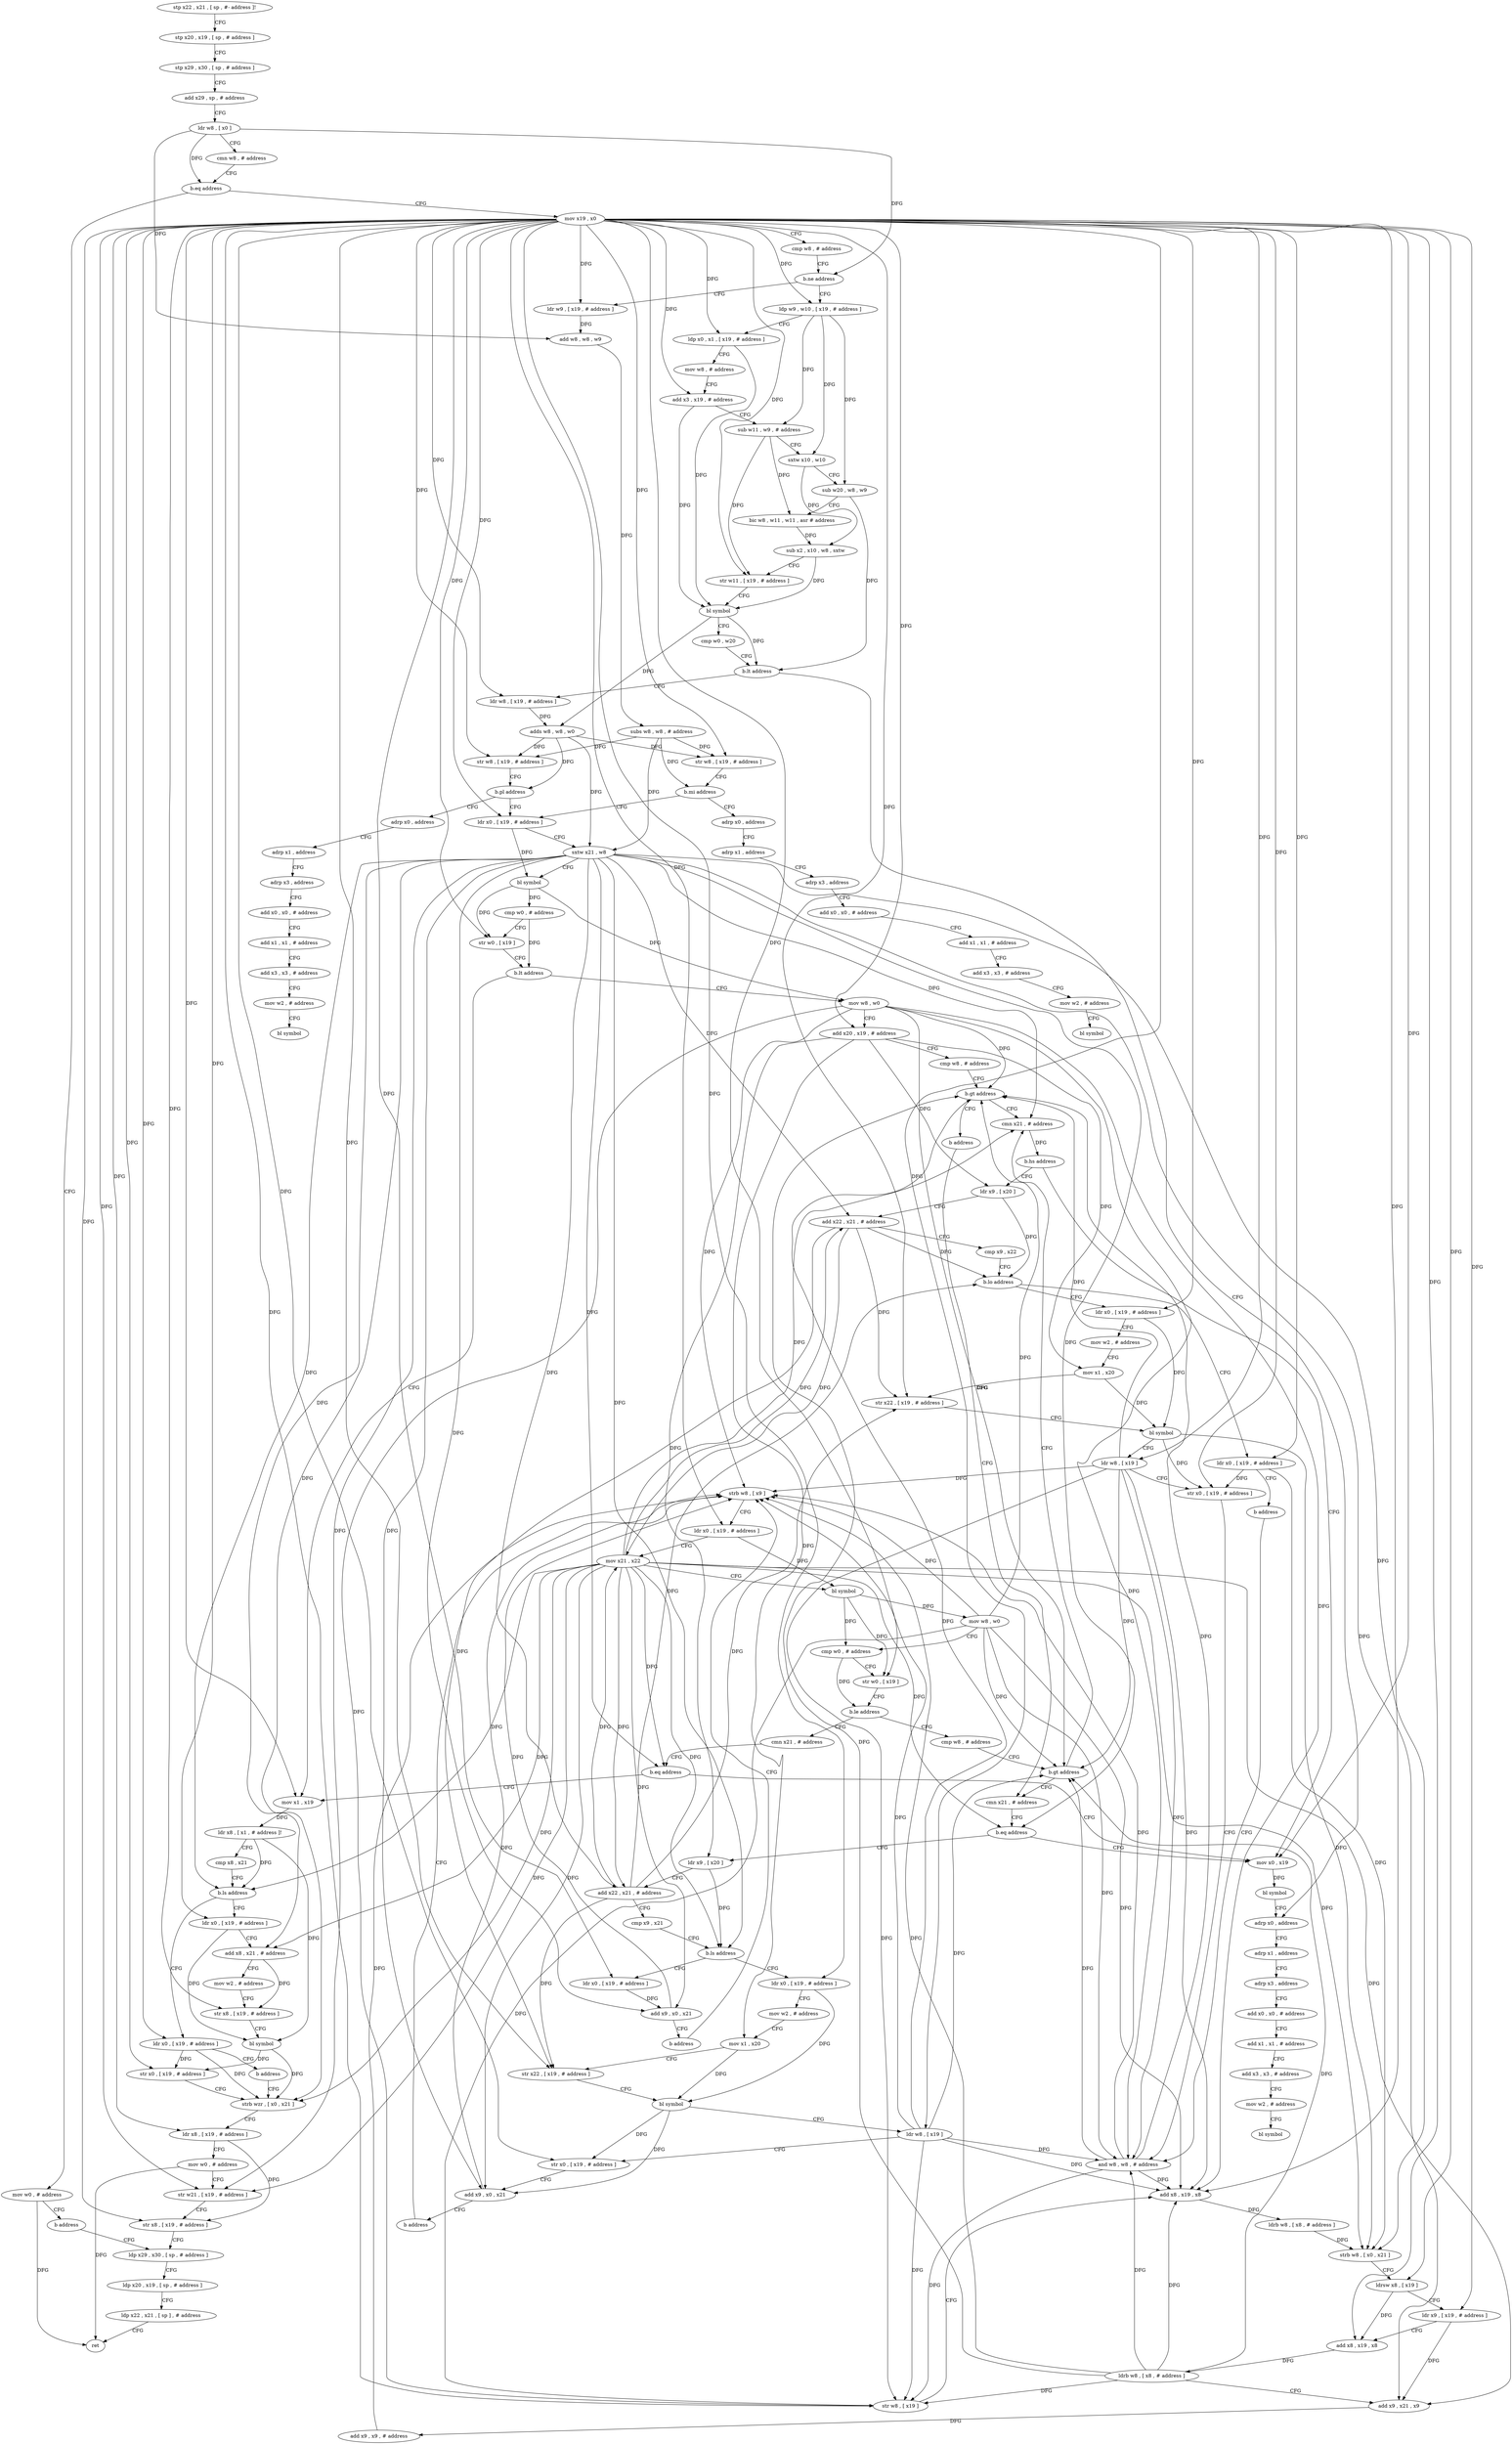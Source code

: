 digraph "func" {
"4210508" [label = "stp x22 , x21 , [ sp , #- address ]!" ]
"4210512" [label = "stp x20 , x19 , [ sp , # address ]" ]
"4210516" [label = "stp x29 , x30 , [ sp , # address ]" ]
"4210520" [label = "add x29 , sp , # address" ]
"4210524" [label = "ldr w8 , [ x0 ]" ]
"4210528" [label = "cmn w8 , # address" ]
"4210532" [label = "b.eq address" ]
"4210648" [label = "mov w0 , # address" ]
"4210536" [label = "mov x19 , x0" ]
"4210652" [label = "b address" ]
"4211012" [label = "ldp x29 , x30 , [ sp , # address ]" ]
"4210540" [label = "cmp w8 , # address" ]
"4210544" [label = "b.ne address" ]
"4210656" [label = "ldr w9 , [ x19 , # address ]" ]
"4210548" [label = "ldp w9 , w10 , [ x19 , # address ]" ]
"4211016" [label = "ldp x20 , x19 , [ sp , # address ]" ]
"4211020" [label = "ldp x22 , x21 , [ sp ] , # address" ]
"4211024" [label = "ret" ]
"4210660" [label = "add w8 , w8 , w9" ]
"4210664" [label = "subs w8 , w8 , # address" ]
"4210668" [label = "str w8 , [ x19 , # address ]" ]
"4210672" [label = "b.mi address" ]
"4211068" [label = "adrp x0 , address" ]
"4210676" [label = "ldr x0 , [ x19 , # address ]" ]
"4210552" [label = "ldp x0 , x1 , [ x19 , # address ]" ]
"4210556" [label = "mov w8 , # address" ]
"4210560" [label = "add x3 , x19 , # address" ]
"4210564" [label = "sub w11 , w9 , # address" ]
"4210568" [label = "sxtw x10 , w10" ]
"4210572" [label = "sub w20 , w8 , w9" ]
"4210576" [label = "bic w8 , w11 , w11 , asr # address" ]
"4210580" [label = "sub x2 , x10 , w8 , sxtw" ]
"4210584" [label = "str w11 , [ x19 , # address ]" ]
"4210588" [label = "bl symbol" ]
"4210592" [label = "cmp w0 , w20" ]
"4210596" [label = "b.lt address" ]
"4211036" [label = "adrp x0 , address" ]
"4210600" [label = "ldr w8 , [ x19 , # address ]" ]
"4211072" [label = "adrp x1 , address" ]
"4211076" [label = "adrp x3 , address" ]
"4211080" [label = "add x0 , x0 , # address" ]
"4211084" [label = "add x1 , x1 , # address" ]
"4211088" [label = "add x3 , x3 , # address" ]
"4211092" [label = "mov w2 , # address" ]
"4211096" [label = "bl symbol" ]
"4210680" [label = "sxtw x21 , w8" ]
"4210684" [label = "bl symbol" ]
"4210688" [label = "cmp w0 , # address" ]
"4210692" [label = "str w0 , [ x19 ]" ]
"4210696" [label = "b.lt address" ]
"4210944" [label = "mov x1 , x19" ]
"4210700" [label = "mov w8 , w0" ]
"4211040" [label = "adrp x1 , address" ]
"4211044" [label = "adrp x3 , address" ]
"4211048" [label = "add x0 , x0 , # address" ]
"4211052" [label = "add x1 , x1 , # address" ]
"4211056" [label = "add x3 , x3 , # address" ]
"4211060" [label = "mov w2 , # address" ]
"4211064" [label = "bl symbol" ]
"4210604" [label = "adds w8 , w8 , w0" ]
"4210608" [label = "str w8 , [ x19 , # address ]" ]
"4210612" [label = "b.pl address" ]
"4210616" [label = "adrp x0 , address" ]
"4210948" [label = "ldr x8 , [ x1 , # address ]!" ]
"4210952" [label = "cmp x8 , x21" ]
"4210956" [label = "b.ls address" ]
"4210968" [label = "ldr x0 , [ x19 , # address ]" ]
"4210960" [label = "ldr x0 , [ x19 , # address ]" ]
"4210704" [label = "add x20 , x19 , # address" ]
"4210708" [label = "cmp w8 , # address" ]
"4210712" [label = "b.gt address" ]
"4210868" [label = "cmn x21 , # address" ]
"4210716" [label = "b address" ]
"4210620" [label = "adrp x1 , address" ]
"4210624" [label = "adrp x3 , address" ]
"4210628" [label = "add x0 , x0 , # address" ]
"4210632" [label = "add x1 , x1 , # address" ]
"4210636" [label = "add x3 , x3 , # address" ]
"4210640" [label = "mov w2 , # address" ]
"4210644" [label = "bl symbol" ]
"4210972" [label = "add x8 , x21 , # address" ]
"4210976" [label = "mov w2 , # address" ]
"4210980" [label = "str x8 , [ x19 , # address ]" ]
"4210984" [label = "bl symbol" ]
"4210988" [label = "str x0 , [ x19 , # address ]" ]
"4210992" [label = "strb wzr , [ x0 , x21 ]" ]
"4210964" [label = "b address" ]
"4210872" [label = "b.hs address" ]
"4211028" [label = "mov x0 , x19" ]
"4210876" [label = "ldr x9 , [ x20 ]" ]
"4210832" [label = "cmn x21 , # address" ]
"4210996" [label = "ldr x8 , [ x19 , # address ]" ]
"4211000" [label = "mov w0 , # address" ]
"4211004" [label = "str w21 , [ x19 , # address ]" ]
"4211008" [label = "str x8 , [ x19 , # address ]" ]
"4211032" [label = "bl symbol" ]
"4210880" [label = "add x22 , x21 , # address" ]
"4210884" [label = "cmp x9 , x22" ]
"4210888" [label = "b.lo address" ]
"4210720" [label = "ldr x0 , [ x19 , # address ]" ]
"4210892" [label = "ldr x0 , [ x19 , # address ]" ]
"4210836" [label = "b.eq address" ]
"4210840" [label = "ldr x9 , [ x20 ]" ]
"4210724" [label = "mov w2 , # address" ]
"4210728" [label = "mov x1 , x20" ]
"4210732" [label = "str x22 , [ x19 , # address ]" ]
"4210736" [label = "bl symbol" ]
"4210740" [label = "ldr w8 , [ x19 ]" ]
"4210744" [label = "str x0 , [ x19 , # address ]" ]
"4210748" [label = "and w8 , w8 , # address" ]
"4210896" [label = "b address" ]
"4210844" [label = "add x22 , x21 , # address" ]
"4210848" [label = "cmp x9 , x21" ]
"4210852" [label = "b.ls address" ]
"4210900" [label = "ldr x0 , [ x19 , # address ]" ]
"4210856" [label = "ldr x0 , [ x19 , # address ]" ]
"4210936" [label = "cmn x21 , # address" ]
"4210940" [label = "b.eq address" ]
"4210824" [label = "cmp w8 , # address" ]
"4210828" [label = "b.gt address" ]
"4210752" [label = "str w8 , [ x19 ]" ]
"4210756" [label = "add x8 , x19 , x8" ]
"4210760" [label = "ldrb w8 , [ x8 , # address ]" ]
"4210764" [label = "strb w8 , [ x0 , x21 ]" ]
"4210768" [label = "ldrsw x8 , [ x19 ]" ]
"4210772" [label = "ldr x9 , [ x19 , # address ]" ]
"4210776" [label = "add x8 , x19 , x8" ]
"4210780" [label = "ldrb w8 , [ x8 , # address ]" ]
"4210784" [label = "add x9 , x21 , x9" ]
"4210788" [label = "add x9 , x9 , # address" ]
"4210792" [label = "strb w8 , [ x9 ]" ]
"4210904" [label = "mov w2 , # address" ]
"4210908" [label = "mov x1 , x20" ]
"4210912" [label = "str x22 , [ x19 , # address ]" ]
"4210916" [label = "bl symbol" ]
"4210920" [label = "ldr w8 , [ x19 ]" ]
"4210924" [label = "str x0 , [ x19 , # address ]" ]
"4210928" [label = "add x9 , x0 , x21" ]
"4210932" [label = "b address" ]
"4210860" [label = "add x9 , x0 , x21" ]
"4210864" [label = "b address" ]
"4210796" [label = "ldr x0 , [ x19 , # address ]" ]
"4210800" [label = "mov x21 , x22" ]
"4210804" [label = "bl symbol" ]
"4210808" [label = "mov w8 , w0" ]
"4210812" [label = "cmp w0 , # address" ]
"4210816" [label = "str w0 , [ x19 ]" ]
"4210820" [label = "b.le address" ]
"4210508" -> "4210512" [ label = "CFG" ]
"4210512" -> "4210516" [ label = "CFG" ]
"4210516" -> "4210520" [ label = "CFG" ]
"4210520" -> "4210524" [ label = "CFG" ]
"4210524" -> "4210528" [ label = "CFG" ]
"4210524" -> "4210532" [ label = "DFG" ]
"4210524" -> "4210544" [ label = "DFG" ]
"4210524" -> "4210660" [ label = "DFG" ]
"4210528" -> "4210532" [ label = "CFG" ]
"4210532" -> "4210648" [ label = "CFG" ]
"4210532" -> "4210536" [ label = "CFG" ]
"4210648" -> "4210652" [ label = "CFG" ]
"4210648" -> "4211024" [ label = "DFG" ]
"4210536" -> "4210540" [ label = "CFG" ]
"4210536" -> "4210656" [ label = "DFG" ]
"4210536" -> "4210668" [ label = "DFG" ]
"4210536" -> "4210548" [ label = "DFG" ]
"4210536" -> "4210552" [ label = "DFG" ]
"4210536" -> "4210560" [ label = "DFG" ]
"4210536" -> "4210584" [ label = "DFG" ]
"4210536" -> "4210676" [ label = "DFG" ]
"4210536" -> "4210692" [ label = "DFG" ]
"4210536" -> "4210600" [ label = "DFG" ]
"4210536" -> "4210608" [ label = "DFG" ]
"4210536" -> "4210944" [ label = "DFG" ]
"4210536" -> "4210704" [ label = "DFG" ]
"4210536" -> "4210968" [ label = "DFG" ]
"4210536" -> "4210980" [ label = "DFG" ]
"4210536" -> "4210988" [ label = "DFG" ]
"4210536" -> "4210960" [ label = "DFG" ]
"4210536" -> "4210996" [ label = "DFG" ]
"4210536" -> "4211004" [ label = "DFG" ]
"4210536" -> "4211008" [ label = "DFG" ]
"4210536" -> "4211028" [ label = "DFG" ]
"4210536" -> "4210720" [ label = "DFG" ]
"4210536" -> "4210732" [ label = "DFG" ]
"4210536" -> "4210740" [ label = "DFG" ]
"4210536" -> "4210744" [ label = "DFG" ]
"4210536" -> "4210892" [ label = "DFG" ]
"4210536" -> "4210752" [ label = "DFG" ]
"4210536" -> "4210756" [ label = "DFG" ]
"4210536" -> "4210768" [ label = "DFG" ]
"4210536" -> "4210772" [ label = "DFG" ]
"4210536" -> "4210776" [ label = "DFG" ]
"4210536" -> "4210900" [ label = "DFG" ]
"4210536" -> "4210912" [ label = "DFG" ]
"4210536" -> "4210920" [ label = "DFG" ]
"4210536" -> "4210924" [ label = "DFG" ]
"4210536" -> "4210856" [ label = "DFG" ]
"4210536" -> "4210796" [ label = "DFG" ]
"4210536" -> "4210816" [ label = "DFG" ]
"4210652" -> "4211012" [ label = "CFG" ]
"4211012" -> "4211016" [ label = "CFG" ]
"4210540" -> "4210544" [ label = "CFG" ]
"4210544" -> "4210656" [ label = "CFG" ]
"4210544" -> "4210548" [ label = "CFG" ]
"4210656" -> "4210660" [ label = "DFG" ]
"4210548" -> "4210552" [ label = "CFG" ]
"4210548" -> "4210564" [ label = "DFG" ]
"4210548" -> "4210572" [ label = "DFG" ]
"4210548" -> "4210568" [ label = "DFG" ]
"4211016" -> "4211020" [ label = "CFG" ]
"4211020" -> "4211024" [ label = "CFG" ]
"4210660" -> "4210664" [ label = "DFG" ]
"4210664" -> "4210668" [ label = "DFG" ]
"4210664" -> "4210680" [ label = "DFG" ]
"4210664" -> "4210608" [ label = "DFG" ]
"4210664" -> "4210672" [ label = "DFG" ]
"4210668" -> "4210672" [ label = "CFG" ]
"4210672" -> "4211068" [ label = "CFG" ]
"4210672" -> "4210676" [ label = "CFG" ]
"4211068" -> "4211072" [ label = "CFG" ]
"4210676" -> "4210680" [ label = "CFG" ]
"4210676" -> "4210684" [ label = "DFG" ]
"4210552" -> "4210556" [ label = "CFG" ]
"4210552" -> "4210588" [ label = "DFG" ]
"4210556" -> "4210560" [ label = "CFG" ]
"4210560" -> "4210564" [ label = "CFG" ]
"4210560" -> "4210588" [ label = "DFG" ]
"4210564" -> "4210568" [ label = "CFG" ]
"4210564" -> "4210576" [ label = "DFG" ]
"4210564" -> "4210584" [ label = "DFG" ]
"4210568" -> "4210572" [ label = "CFG" ]
"4210568" -> "4210580" [ label = "DFG" ]
"4210572" -> "4210576" [ label = "CFG" ]
"4210572" -> "4210596" [ label = "DFG" ]
"4210576" -> "4210580" [ label = "DFG" ]
"4210580" -> "4210584" [ label = "CFG" ]
"4210580" -> "4210588" [ label = "DFG" ]
"4210584" -> "4210588" [ label = "CFG" ]
"4210588" -> "4210592" [ label = "CFG" ]
"4210588" -> "4210596" [ label = "DFG" ]
"4210588" -> "4210604" [ label = "DFG" ]
"4210592" -> "4210596" [ label = "CFG" ]
"4210596" -> "4211036" [ label = "CFG" ]
"4210596" -> "4210600" [ label = "CFG" ]
"4211036" -> "4211040" [ label = "CFG" ]
"4210600" -> "4210604" [ label = "DFG" ]
"4211072" -> "4211076" [ label = "CFG" ]
"4211076" -> "4211080" [ label = "CFG" ]
"4211080" -> "4211084" [ label = "CFG" ]
"4211084" -> "4211088" [ label = "CFG" ]
"4211088" -> "4211092" [ label = "CFG" ]
"4211092" -> "4211096" [ label = "CFG" ]
"4210680" -> "4210684" [ label = "CFG" ]
"4210680" -> "4210956" [ label = "DFG" ]
"4210680" -> "4210972" [ label = "DFG" ]
"4210680" -> "4210868" [ label = "DFG" ]
"4210680" -> "4210992" [ label = "DFG" ]
"4210680" -> "4211004" [ label = "DFG" ]
"4210680" -> "4210880" [ label = "DFG" ]
"4210680" -> "4210836" [ label = "DFG" ]
"4210680" -> "4210844" [ label = "DFG" ]
"4210680" -> "4210852" [ label = "DFG" ]
"4210680" -> "4210764" [ label = "DFG" ]
"4210680" -> "4210784" [ label = "DFG" ]
"4210680" -> "4210928" [ label = "DFG" ]
"4210680" -> "4210860" [ label = "DFG" ]
"4210680" -> "4210940" [ label = "DFG" ]
"4210684" -> "4210688" [ label = "DFG" ]
"4210684" -> "4210692" [ label = "DFG" ]
"4210684" -> "4210700" [ label = "DFG" ]
"4210688" -> "4210692" [ label = "CFG" ]
"4210688" -> "4210696" [ label = "DFG" ]
"4210692" -> "4210696" [ label = "CFG" ]
"4210696" -> "4210944" [ label = "CFG" ]
"4210696" -> "4210700" [ label = "CFG" ]
"4210944" -> "4210948" [ label = "DFG" ]
"4210700" -> "4210704" [ label = "CFG" ]
"4210700" -> "4210712" [ label = "DFG" ]
"4210700" -> "4210748" [ label = "DFG" ]
"4210700" -> "4210752" [ label = "DFG" ]
"4210700" -> "4210756" [ label = "DFG" ]
"4210700" -> "4210792" [ label = "DFG" ]
"4210700" -> "4210828" [ label = "DFG" ]
"4211040" -> "4211044" [ label = "CFG" ]
"4211044" -> "4211048" [ label = "CFG" ]
"4211048" -> "4211052" [ label = "CFG" ]
"4211052" -> "4211056" [ label = "CFG" ]
"4211056" -> "4211060" [ label = "CFG" ]
"4211060" -> "4211064" [ label = "CFG" ]
"4210604" -> "4210608" [ label = "DFG" ]
"4210604" -> "4210668" [ label = "DFG" ]
"4210604" -> "4210680" [ label = "DFG" ]
"4210604" -> "4210612" [ label = "DFG" ]
"4210608" -> "4210612" [ label = "CFG" ]
"4210612" -> "4210676" [ label = "CFG" ]
"4210612" -> "4210616" [ label = "CFG" ]
"4210616" -> "4210620" [ label = "CFG" ]
"4210948" -> "4210952" [ label = "CFG" ]
"4210948" -> "4210984" [ label = "DFG" ]
"4210948" -> "4210956" [ label = "DFG" ]
"4210952" -> "4210956" [ label = "CFG" ]
"4210956" -> "4210968" [ label = "CFG" ]
"4210956" -> "4210960" [ label = "CFG" ]
"4210968" -> "4210972" [ label = "CFG" ]
"4210968" -> "4210984" [ label = "DFG" ]
"4210960" -> "4210964" [ label = "CFG" ]
"4210960" -> "4210988" [ label = "DFG" ]
"4210960" -> "4210992" [ label = "DFG" ]
"4210704" -> "4210708" [ label = "CFG" ]
"4210704" -> "4210876" [ label = "DFG" ]
"4210704" -> "4210728" [ label = "DFG" ]
"4210704" -> "4210840" [ label = "DFG" ]
"4210704" -> "4210908" [ label = "DFG" ]
"4210708" -> "4210712" [ label = "CFG" ]
"4210712" -> "4210868" [ label = "CFG" ]
"4210712" -> "4210716" [ label = "CFG" ]
"4210868" -> "4210872" [ label = "DFG" ]
"4210716" -> "4210832" [ label = "CFG" ]
"4210620" -> "4210624" [ label = "CFG" ]
"4210624" -> "4210628" [ label = "CFG" ]
"4210628" -> "4210632" [ label = "CFG" ]
"4210632" -> "4210636" [ label = "CFG" ]
"4210636" -> "4210640" [ label = "CFG" ]
"4210640" -> "4210644" [ label = "CFG" ]
"4210972" -> "4210976" [ label = "CFG" ]
"4210972" -> "4210980" [ label = "DFG" ]
"4210976" -> "4210980" [ label = "CFG" ]
"4210980" -> "4210984" [ label = "CFG" ]
"4210984" -> "4210988" [ label = "DFG" ]
"4210984" -> "4210992" [ label = "DFG" ]
"4210988" -> "4210992" [ label = "CFG" ]
"4210992" -> "4210996" [ label = "CFG" ]
"4210964" -> "4210992" [ label = "CFG" ]
"4210872" -> "4211028" [ label = "CFG" ]
"4210872" -> "4210876" [ label = "CFG" ]
"4211028" -> "4211032" [ label = "DFG" ]
"4210876" -> "4210880" [ label = "CFG" ]
"4210876" -> "4210888" [ label = "DFG" ]
"4210832" -> "4210836" [ label = "CFG" ]
"4210996" -> "4211000" [ label = "CFG" ]
"4210996" -> "4211008" [ label = "DFG" ]
"4211000" -> "4211004" [ label = "CFG" ]
"4211000" -> "4211024" [ label = "DFG" ]
"4211004" -> "4211008" [ label = "CFG" ]
"4211008" -> "4211012" [ label = "CFG" ]
"4211032" -> "4211036" [ label = "CFG" ]
"4210880" -> "4210884" [ label = "CFG" ]
"4210880" -> "4210888" [ label = "DFG" ]
"4210880" -> "4210732" [ label = "DFG" ]
"4210880" -> "4210912" [ label = "DFG" ]
"4210880" -> "4210800" [ label = "DFG" ]
"4210884" -> "4210888" [ label = "CFG" ]
"4210888" -> "4210720" [ label = "CFG" ]
"4210888" -> "4210892" [ label = "CFG" ]
"4210720" -> "4210724" [ label = "CFG" ]
"4210720" -> "4210736" [ label = "DFG" ]
"4210892" -> "4210896" [ label = "CFG" ]
"4210892" -> "4210744" [ label = "DFG" ]
"4210892" -> "4210764" [ label = "DFG" ]
"4210836" -> "4211028" [ label = "CFG" ]
"4210836" -> "4210840" [ label = "CFG" ]
"4210840" -> "4210844" [ label = "CFG" ]
"4210840" -> "4210852" [ label = "DFG" ]
"4210724" -> "4210728" [ label = "CFG" ]
"4210728" -> "4210732" [ label = "CFG" ]
"4210728" -> "4210736" [ label = "DFG" ]
"4210732" -> "4210736" [ label = "CFG" ]
"4210736" -> "4210740" [ label = "CFG" ]
"4210736" -> "4210744" [ label = "DFG" ]
"4210736" -> "4210764" [ label = "DFG" ]
"4210740" -> "4210744" [ label = "CFG" ]
"4210740" -> "4210712" [ label = "DFG" ]
"4210740" -> "4210748" [ label = "DFG" ]
"4210740" -> "4210752" [ label = "DFG" ]
"4210740" -> "4210756" [ label = "DFG" ]
"4210740" -> "4210792" [ label = "DFG" ]
"4210740" -> "4210828" [ label = "DFG" ]
"4210744" -> "4210748" [ label = "CFG" ]
"4210748" -> "4210752" [ label = "DFG" ]
"4210748" -> "4210712" [ label = "DFG" ]
"4210748" -> "4210756" [ label = "DFG" ]
"4210748" -> "4210792" [ label = "DFG" ]
"4210748" -> "4210828" [ label = "DFG" ]
"4210896" -> "4210748" [ label = "CFG" ]
"4210844" -> "4210848" [ label = "CFG" ]
"4210844" -> "4210888" [ label = "DFG" ]
"4210844" -> "4210732" [ label = "DFG" ]
"4210844" -> "4210912" [ label = "DFG" ]
"4210844" -> "4210800" [ label = "DFG" ]
"4210848" -> "4210852" [ label = "CFG" ]
"4210852" -> "4210900" [ label = "CFG" ]
"4210852" -> "4210856" [ label = "CFG" ]
"4210900" -> "4210904" [ label = "CFG" ]
"4210900" -> "4210916" [ label = "DFG" ]
"4210856" -> "4210860" [ label = "DFG" ]
"4210936" -> "4210940" [ label = "CFG" ]
"4210940" -> "4211028" [ label = "CFG" ]
"4210940" -> "4210944" [ label = "CFG" ]
"4210824" -> "4210828" [ label = "CFG" ]
"4210828" -> "4210868" [ label = "CFG" ]
"4210828" -> "4210832" [ label = "CFG" ]
"4210752" -> "4210756" [ label = "CFG" ]
"4210756" -> "4210760" [ label = "DFG" ]
"4210760" -> "4210764" [ label = "DFG" ]
"4210764" -> "4210768" [ label = "CFG" ]
"4210768" -> "4210772" [ label = "CFG" ]
"4210768" -> "4210776" [ label = "DFG" ]
"4210772" -> "4210776" [ label = "CFG" ]
"4210772" -> "4210784" [ label = "DFG" ]
"4210776" -> "4210780" [ label = "DFG" ]
"4210780" -> "4210784" [ label = "CFG" ]
"4210780" -> "4210712" [ label = "DFG" ]
"4210780" -> "4210748" [ label = "DFG" ]
"4210780" -> "4210752" [ label = "DFG" ]
"4210780" -> "4210756" [ label = "DFG" ]
"4210780" -> "4210792" [ label = "DFG" ]
"4210780" -> "4210828" [ label = "DFG" ]
"4210784" -> "4210788" [ label = "DFG" ]
"4210788" -> "4210792" [ label = "DFG" ]
"4210792" -> "4210796" [ label = "CFG" ]
"4210904" -> "4210908" [ label = "CFG" ]
"4210908" -> "4210912" [ label = "CFG" ]
"4210908" -> "4210916" [ label = "DFG" ]
"4210912" -> "4210916" [ label = "CFG" ]
"4210916" -> "4210920" [ label = "CFG" ]
"4210916" -> "4210924" [ label = "DFG" ]
"4210916" -> "4210928" [ label = "DFG" ]
"4210920" -> "4210924" [ label = "CFG" ]
"4210920" -> "4210712" [ label = "DFG" ]
"4210920" -> "4210748" [ label = "DFG" ]
"4210920" -> "4210752" [ label = "DFG" ]
"4210920" -> "4210756" [ label = "DFG" ]
"4210920" -> "4210792" [ label = "DFG" ]
"4210920" -> "4210828" [ label = "DFG" ]
"4210924" -> "4210928" [ label = "CFG" ]
"4210928" -> "4210932" [ label = "CFG" ]
"4210928" -> "4210792" [ label = "DFG" ]
"4210932" -> "4210792" [ label = "CFG" ]
"4210860" -> "4210864" [ label = "CFG" ]
"4210860" -> "4210792" [ label = "DFG" ]
"4210864" -> "4210792" [ label = "CFG" ]
"4210796" -> "4210800" [ label = "CFG" ]
"4210796" -> "4210804" [ label = "DFG" ]
"4210800" -> "4210804" [ label = "CFG" ]
"4210800" -> "4210956" [ label = "DFG" ]
"4210800" -> "4210972" [ label = "DFG" ]
"4210800" -> "4210868" [ label = "DFG" ]
"4210800" -> "4210992" [ label = "DFG" ]
"4210800" -> "4211004" [ label = "DFG" ]
"4210800" -> "4210880" [ label = "DFG" ]
"4210800" -> "4210836" [ label = "DFG" ]
"4210800" -> "4210844" [ label = "DFG" ]
"4210800" -> "4210852" [ label = "DFG" ]
"4210800" -> "4210928" [ label = "DFG" ]
"4210800" -> "4210860" [ label = "DFG" ]
"4210800" -> "4210764" [ label = "DFG" ]
"4210800" -> "4210784" [ label = "DFG" ]
"4210800" -> "4210940" [ label = "DFG" ]
"4210804" -> "4210808" [ label = "DFG" ]
"4210804" -> "4210812" [ label = "DFG" ]
"4210804" -> "4210816" [ label = "DFG" ]
"4210808" -> "4210812" [ label = "CFG" ]
"4210808" -> "4210712" [ label = "DFG" ]
"4210808" -> "4210748" [ label = "DFG" ]
"4210808" -> "4210752" [ label = "DFG" ]
"4210808" -> "4210756" [ label = "DFG" ]
"4210808" -> "4210792" [ label = "DFG" ]
"4210808" -> "4210828" [ label = "DFG" ]
"4210812" -> "4210816" [ label = "CFG" ]
"4210812" -> "4210820" [ label = "DFG" ]
"4210816" -> "4210820" [ label = "CFG" ]
"4210820" -> "4210936" [ label = "CFG" ]
"4210820" -> "4210824" [ label = "CFG" ]
}
